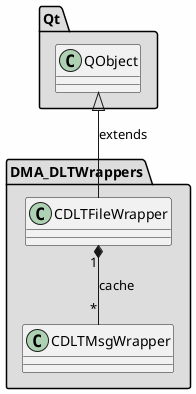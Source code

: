 
@startuml

skinparam backgroundColor #FEFEFE
skinparam wrapWidth 600
package "DMA_DLTWrappers" #DDDDDD
{

class "CDLTFileWrapper"
{
}

class "CDLTMsgWrapper"
{
}

}

package "Qt" #DDDDDD
{

class "QObject"
{
}

}

'====================Inheritance section====================
QObject <|-- CDLTFileWrapper : extends

'====================Dependencies section====================
CDLTFileWrapper "1" *-- "*" CDLTMsgWrapper : cache

@enduml